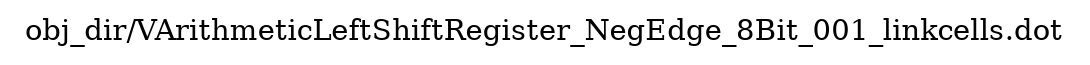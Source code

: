 digraph v3graph {
	graph	[label="obj_dir/VArithmeticLeftShiftRegister_NegEdge_8Bit_001_linkcells.dot",
		 labelloc=t, labeljust=l,
		 //size="7.5,10",
		 rankdir=TB];
}
